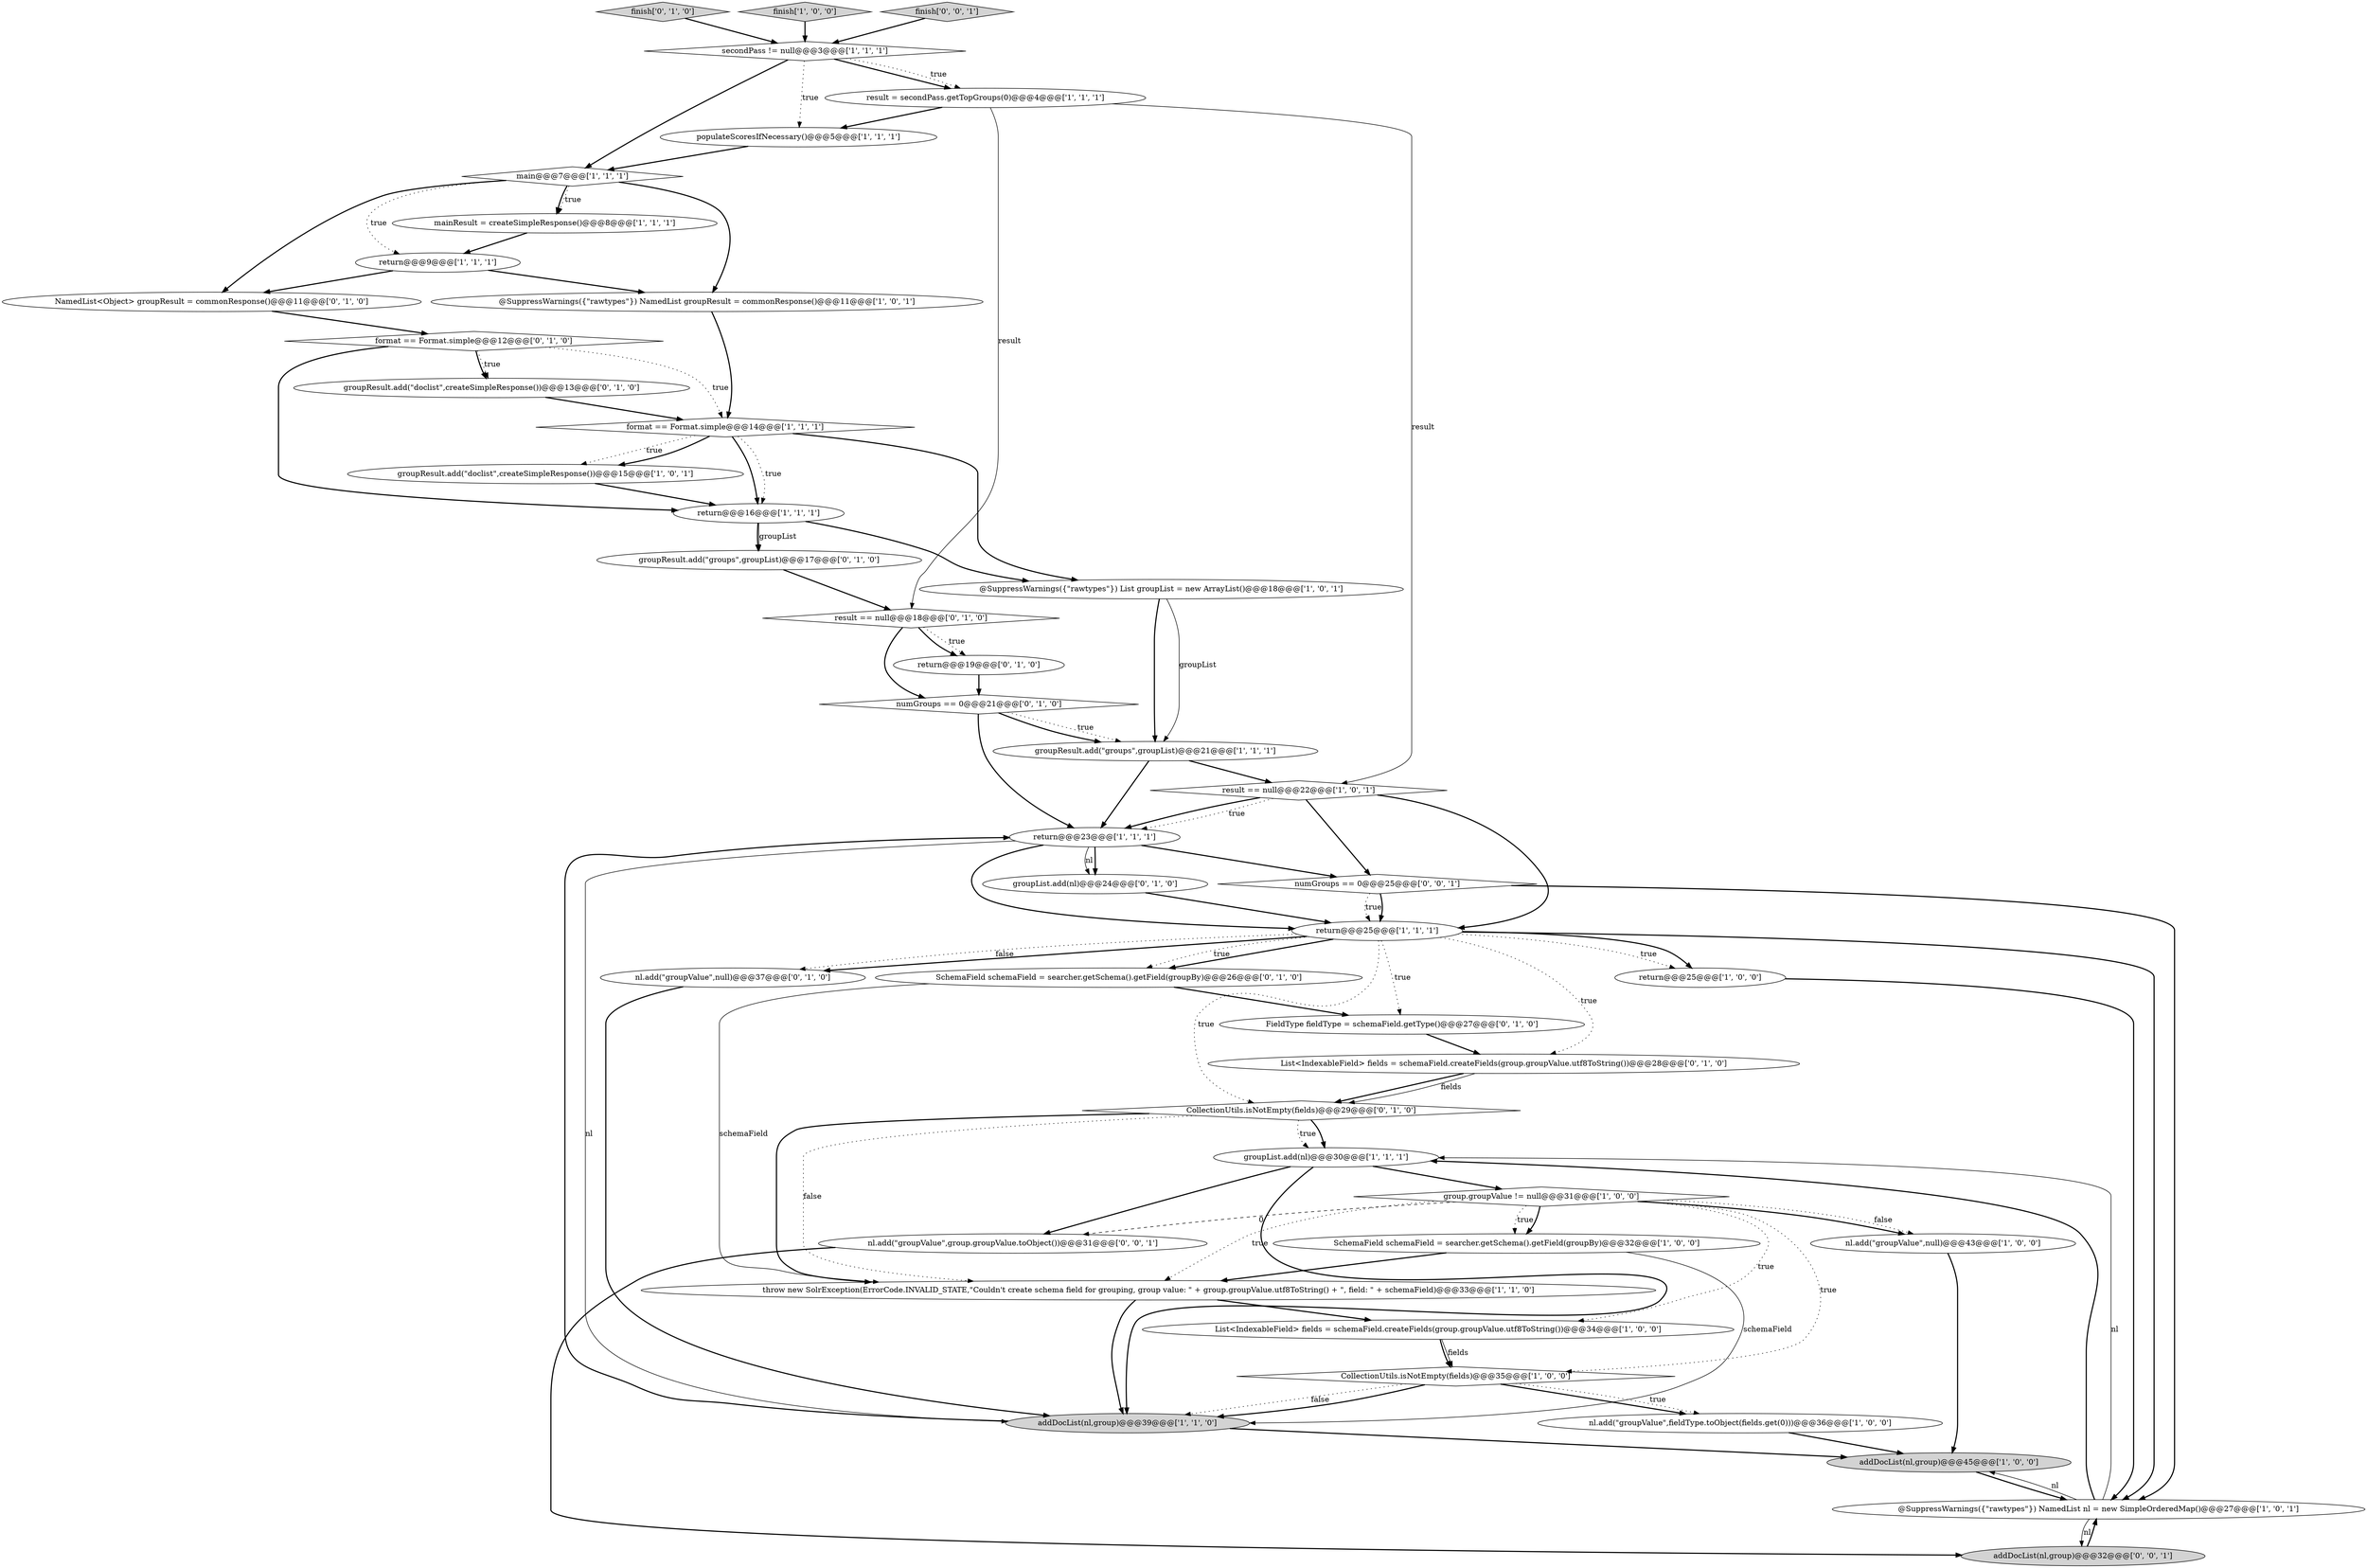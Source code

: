 digraph {
4 [style = filled, label = "secondPass != null@@@3@@@['1', '1', '1']", fillcolor = white, shape = diamond image = "AAA0AAABBB1BBB"];
0 [style = filled, label = "nl.add(\"groupValue\",fieldType.toObject(fields.get(0)))@@@36@@@['1', '0', '0']", fillcolor = white, shape = ellipse image = "AAA0AAABBB1BBB"];
29 [style = filled, label = "List<IndexableField> fields = schemaField.createFields(group.groupValue.utf8ToString())@@@28@@@['0', '1', '0']", fillcolor = white, shape = ellipse image = "AAA0AAABBB2BBB"];
30 [style = filled, label = "FieldType fieldType = schemaField.getType()@@@27@@@['0', '1', '0']", fillcolor = white, shape = ellipse image = "AAA0AAABBB2BBB"];
35 [style = filled, label = "finish['0', '1', '0']", fillcolor = lightgray, shape = diamond image = "AAA0AAABBB2BBB"];
16 [style = filled, label = "mainResult = createSimpleResponse()@@@8@@@['1', '1', '1']", fillcolor = white, shape = ellipse image = "AAA0AAABBB1BBB"];
23 [style = filled, label = "finish['1', '0', '0']", fillcolor = lightgray, shape = diamond image = "AAA0AAABBB1BBB"];
41 [style = filled, label = "SchemaField schemaField = searcher.getSchema().getField(groupBy)@@@26@@@['0', '1', '0']", fillcolor = white, shape = ellipse image = "AAA0AAABBB2BBB"];
15 [style = filled, label = "result == null@@@22@@@['1', '0', '1']", fillcolor = white, shape = diamond image = "AAA0AAABBB1BBB"];
26 [style = filled, label = "return@@@16@@@['1', '1', '1']", fillcolor = white, shape = ellipse image = "AAA0AAABBB1BBB"];
18 [style = filled, label = "populateScoresIfNecessary()@@@5@@@['1', '1', '1']", fillcolor = white, shape = ellipse image = "AAA0AAABBB1BBB"];
1 [style = filled, label = "main@@@7@@@['1', '1', '1']", fillcolor = white, shape = diamond image = "AAA0AAABBB1BBB"];
3 [style = filled, label = "return@@@9@@@['1', '1', '1']", fillcolor = white, shape = ellipse image = "AAA0AAABBB1BBB"];
20 [style = filled, label = "group.groupValue != null@@@31@@@['1', '0', '0']", fillcolor = white, shape = diamond image = "AAA0AAABBB1BBB"];
11 [style = filled, label = "groupResult.add(\"doclist\",createSimpleResponse())@@@15@@@['1', '0', '1']", fillcolor = white, shape = ellipse image = "AAA0AAABBB1BBB"];
7 [style = filled, label = "CollectionUtils.isNotEmpty(fields)@@@35@@@['1', '0', '0']", fillcolor = white, shape = diamond image = "AAA0AAABBB1BBB"];
14 [style = filled, label = "groupList.add(nl)@@@30@@@['1', '1', '1']", fillcolor = white, shape = ellipse image = "AAA0AAABBB1BBB"];
19 [style = filled, label = "nl.add(\"groupValue\",null)@@@43@@@['1', '0', '0']", fillcolor = white, shape = ellipse image = "AAA0AAABBB1BBB"];
33 [style = filled, label = "groupResult.add(\"doclist\",createSimpleResponse())@@@13@@@['0', '1', '0']", fillcolor = white, shape = ellipse image = "AAA0AAABBB2BBB"];
43 [style = filled, label = "finish['0', '0', '1']", fillcolor = lightgray, shape = diamond image = "AAA0AAABBB3BBB"];
34 [style = filled, label = "groupList.add(nl)@@@24@@@['0', '1', '0']", fillcolor = white, shape = ellipse image = "AAA0AAABBB2BBB"];
45 [style = filled, label = "nl.add(\"groupValue\",group.groupValue.toObject())@@@31@@@['0', '0', '1']", fillcolor = white, shape = ellipse image = "AAA0AAABBB3BBB"];
36 [style = filled, label = "result == null@@@18@@@['0', '1', '0']", fillcolor = white, shape = diamond image = "AAA0AAABBB2BBB"];
44 [style = filled, label = "addDocList(nl,group)@@@32@@@['0', '0', '1']", fillcolor = lightgray, shape = ellipse image = "AAA0AAABBB3BBB"];
10 [style = filled, label = "addDocList(nl,group)@@@45@@@['1', '0', '0']", fillcolor = lightgray, shape = ellipse image = "AAA0AAABBB1BBB"];
37 [style = filled, label = "return@@@19@@@['0', '1', '0']", fillcolor = white, shape = ellipse image = "AAA0AAABBB2BBB"];
8 [style = filled, label = "groupResult.add(\"groups\",groupList)@@@21@@@['1', '1', '1']", fillcolor = white, shape = ellipse image = "AAA0AAABBB1BBB"];
5 [style = filled, label = "return@@@25@@@['1', '0', '0']", fillcolor = white, shape = ellipse image = "AAA0AAABBB1BBB"];
24 [style = filled, label = "return@@@23@@@['1', '1', '1']", fillcolor = white, shape = ellipse image = "AAA0AAABBB1BBB"];
12 [style = filled, label = "List<IndexableField> fields = schemaField.createFields(group.groupValue.utf8ToString())@@@34@@@['1', '0', '0']", fillcolor = white, shape = ellipse image = "AAA0AAABBB1BBB"];
38 [style = filled, label = "groupResult.add(\"groups\",groupList)@@@17@@@['0', '1', '0']", fillcolor = white, shape = ellipse image = "AAA0AAABBB2BBB"];
42 [style = filled, label = "numGroups == 0@@@25@@@['0', '0', '1']", fillcolor = white, shape = diamond image = "AAA0AAABBB3BBB"];
17 [style = filled, label = "return@@@25@@@['1', '1', '1']", fillcolor = white, shape = ellipse image = "AAA0AAABBB1BBB"];
27 [style = filled, label = "SchemaField schemaField = searcher.getSchema().getField(groupBy)@@@32@@@['1', '0', '0']", fillcolor = white, shape = ellipse image = "AAA0AAABBB1BBB"];
31 [style = filled, label = "CollectionUtils.isNotEmpty(fields)@@@29@@@['0', '1', '0']", fillcolor = white, shape = diamond image = "AAA0AAABBB2BBB"];
13 [style = filled, label = "@SuppressWarnings({\"rawtypes\"}) NamedList groupResult = commonResponse()@@@11@@@['1', '0', '1']", fillcolor = white, shape = ellipse image = "AAA0AAABBB1BBB"];
40 [style = filled, label = "NamedList<Object> groupResult = commonResponse()@@@11@@@['0', '1', '0']", fillcolor = white, shape = ellipse image = "AAA0AAABBB2BBB"];
9 [style = filled, label = "@SuppressWarnings({\"rawtypes\"}) List groupList = new ArrayList()@@@18@@@['1', '0', '1']", fillcolor = white, shape = ellipse image = "AAA0AAABBB1BBB"];
6 [style = filled, label = "throw new SolrException(ErrorCode.INVALID_STATE,\"Couldn't create schema field for grouping, group value: \" + group.groupValue.utf8ToString() + \", field: \" + schemaField)@@@33@@@['1', '1', '0']", fillcolor = white, shape = ellipse image = "AAA0AAABBB1BBB"];
22 [style = filled, label = "addDocList(nl,group)@@@39@@@['1', '1', '0']", fillcolor = lightgray, shape = ellipse image = "AAA0AAABBB1BBB"];
32 [style = filled, label = "format == Format.simple@@@12@@@['0', '1', '0']", fillcolor = white, shape = diamond image = "AAA0AAABBB2BBB"];
39 [style = filled, label = "nl.add(\"groupValue\",null)@@@37@@@['0', '1', '0']", fillcolor = white, shape = ellipse image = "AAA0AAABBB2BBB"];
2 [style = filled, label = "@SuppressWarnings({\"rawtypes\"}) NamedList nl = new SimpleOrderedMap()@@@27@@@['1', '0', '1']", fillcolor = white, shape = ellipse image = "AAA0AAABBB1BBB"];
28 [style = filled, label = "numGroups == 0@@@21@@@['0', '1', '0']", fillcolor = white, shape = diamond image = "AAA0AAABBB2BBB"];
25 [style = filled, label = "format == Format.simple@@@14@@@['1', '1', '1']", fillcolor = white, shape = diamond image = "AAA0AAABBB1BBB"];
21 [style = filled, label = "result = secondPass.getTopGroups(0)@@@4@@@['1', '1', '1']", fillcolor = white, shape = ellipse image = "AAA0AAABBB1BBB"];
4->18 [style = dotted, label="true"];
37->28 [style = bold, label=""];
6->22 [style = bold, label=""];
12->7 [style = solid, label="fields"];
36->28 [style = bold, label=""];
20->27 [style = dotted, label="true"];
24->34 [style = bold, label=""];
26->9 [style = bold, label=""];
25->11 [style = dotted, label="true"];
1->13 [style = bold, label=""];
21->18 [style = bold, label=""];
12->7 [style = bold, label=""];
30->29 [style = bold, label=""];
42->17 [style = dotted, label="true"];
20->27 [style = bold, label=""];
1->3 [style = dotted, label="true"];
43->4 [style = bold, label=""];
15->17 [style = bold, label=""];
32->25 [style = dotted, label="true"];
2->44 [style = solid, label="nl"];
31->6 [style = bold, label=""];
33->25 [style = bold, label=""];
34->17 [style = bold, label=""];
2->14 [style = bold, label=""];
24->17 [style = bold, label=""];
26->38 [style = solid, label="groupList"];
7->22 [style = dotted, label="false"];
14->20 [style = bold, label=""];
31->14 [style = bold, label=""];
16->3 [style = bold, label=""];
13->25 [style = bold, label=""];
44->2 [style = bold, label=""];
9->8 [style = solid, label="groupList"];
17->5 [style = bold, label=""];
28->8 [style = dotted, label="true"];
42->2 [style = bold, label=""];
15->24 [style = dotted, label="true"];
17->41 [style = bold, label=""];
14->22 [style = bold, label=""];
4->21 [style = bold, label=""];
21->15 [style = solid, label="result"];
7->0 [style = bold, label=""];
9->8 [style = bold, label=""];
32->26 [style = bold, label=""];
31->14 [style = dotted, label="true"];
39->22 [style = bold, label=""];
41->30 [style = bold, label=""];
17->2 [style = bold, label=""];
18->1 [style = bold, label=""];
2->14 [style = solid, label="nl"];
1->16 [style = bold, label=""];
17->39 [style = bold, label=""];
25->26 [style = bold, label=""];
28->24 [style = bold, label=""];
10->2 [style = bold, label=""];
36->37 [style = bold, label=""];
20->19 [style = bold, label=""];
41->6 [style = solid, label="schemaField"];
25->26 [style = dotted, label="true"];
20->6 [style = dotted, label="true"];
31->6 [style = dotted, label="false"];
11->26 [style = bold, label=""];
8->24 [style = bold, label=""];
8->15 [style = bold, label=""];
25->9 [style = bold, label=""];
19->10 [style = bold, label=""];
2->10 [style = solid, label="nl"];
20->7 [style = dotted, label="true"];
17->39 [style = dotted, label="false"];
7->0 [style = dotted, label="true"];
45->44 [style = bold, label=""];
36->37 [style = dotted, label="true"];
32->33 [style = bold, label=""];
32->33 [style = dotted, label="true"];
4->21 [style = dotted, label="true"];
7->22 [style = bold, label=""];
21->36 [style = solid, label="result"];
28->8 [style = bold, label=""];
22->10 [style = bold, label=""];
40->32 [style = bold, label=""];
1->16 [style = dotted, label="true"];
17->29 [style = dotted, label="true"];
4->1 [style = bold, label=""];
24->22 [style = solid, label="nl"];
24->42 [style = bold, label=""];
6->12 [style = bold, label=""];
17->41 [style = dotted, label="true"];
3->40 [style = bold, label=""];
1->40 [style = bold, label=""];
20->45 [style = dashed, label="0"];
29->31 [style = bold, label=""];
42->17 [style = bold, label=""];
23->4 [style = bold, label=""];
38->36 [style = bold, label=""];
14->45 [style = bold, label=""];
27->6 [style = bold, label=""];
35->4 [style = bold, label=""];
27->22 [style = solid, label="schemaField"];
17->31 [style = dotted, label="true"];
26->38 [style = bold, label=""];
5->2 [style = bold, label=""];
0->10 [style = bold, label=""];
17->30 [style = dotted, label="true"];
15->42 [style = bold, label=""];
25->11 [style = bold, label=""];
15->24 [style = bold, label=""];
3->13 [style = bold, label=""];
29->31 [style = solid, label="fields"];
20->12 [style = dotted, label="true"];
20->19 [style = dotted, label="false"];
22->24 [style = bold, label=""];
24->34 [style = solid, label="nl"];
17->5 [style = dotted, label="true"];
}
